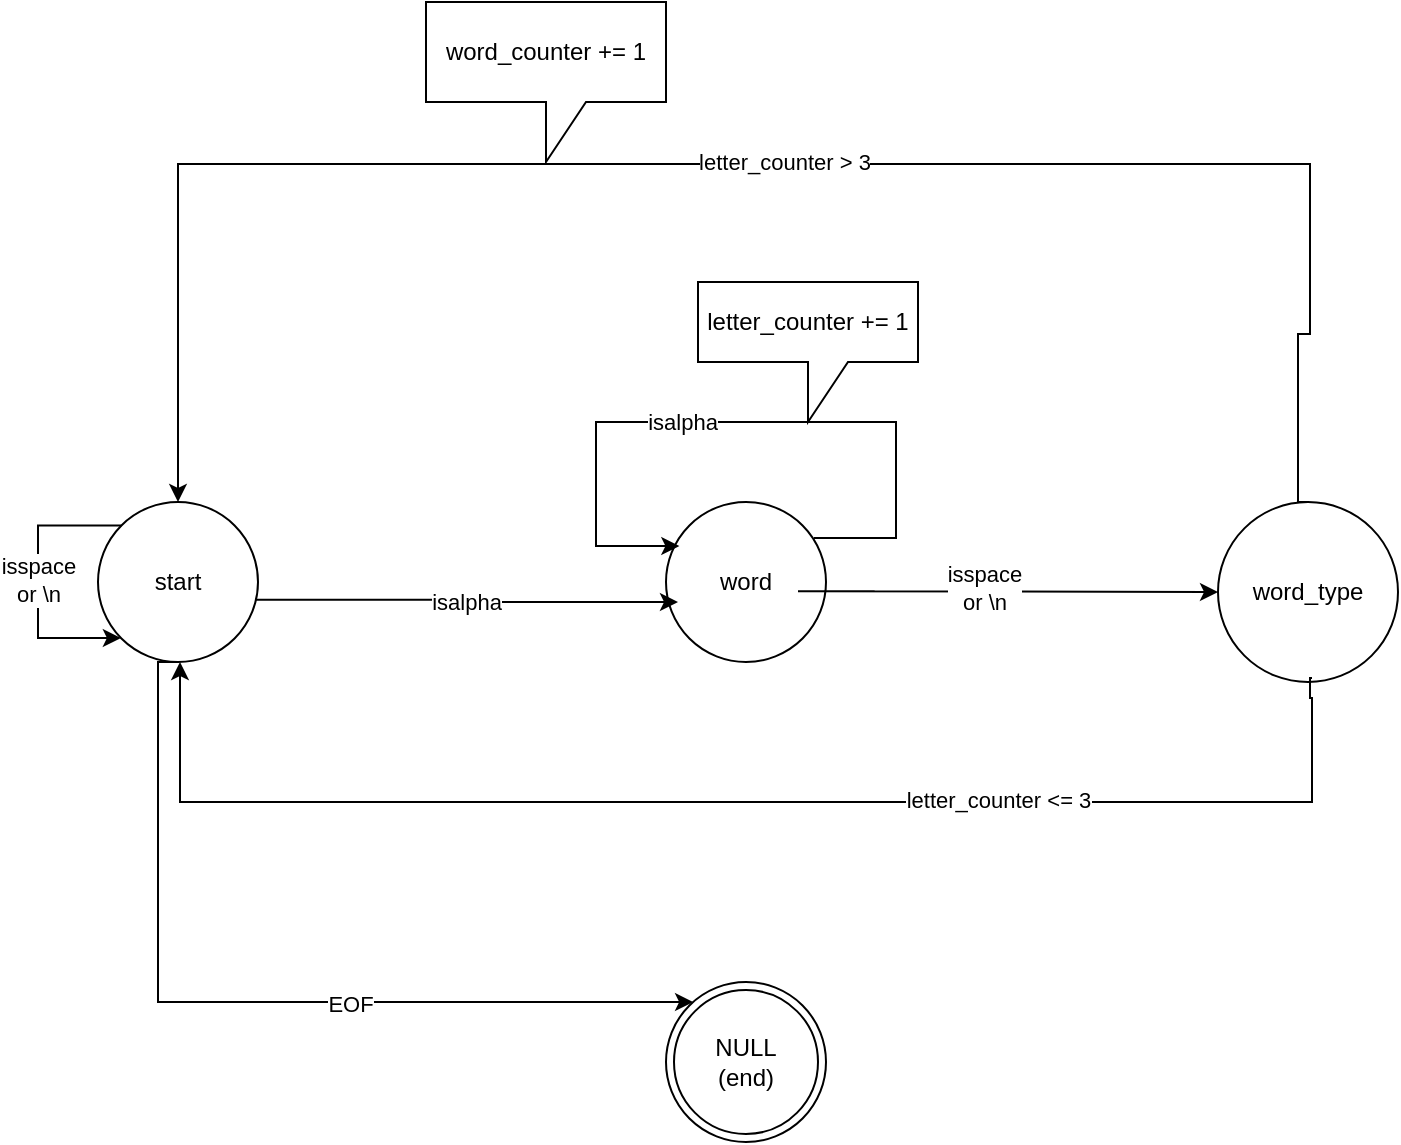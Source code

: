 <mxfile version="22.1.9" type="github">
  <diagram name="Страница — 1" id="MPSTq0b5Kvx3AftmKwGk">
    <mxGraphModel dx="1546" dy="624" grid="1" gridSize="10" guides="1" tooltips="1" connect="1" arrows="1" fold="1" page="1" pageScale="1" pageWidth="827" pageHeight="1169" math="0" shadow="0">
      <root>
        <mxCell id="0" />
        <mxCell id="1" parent="0" />
        <object label="start" scan="" id="pAtN9r_TMYRA0wt5PrXm-1">
          <mxCell style="ellipse;whiteSpace=wrap;html=1;aspect=fixed;" vertex="1" parent="1">
            <mxGeometry x="90" y="320" width="80" height="80" as="geometry" />
          </mxCell>
        </object>
        <mxCell id="pAtN9r_TMYRA0wt5PrXm-4" value="NULL&lt;br&gt;(end)" style="ellipse;shape=doubleEllipse;whiteSpace=wrap;html=1;aspect=fixed;" vertex="1" parent="1">
          <mxGeometry x="374" y="560" width="80" height="80" as="geometry" />
        </mxCell>
        <mxCell id="pAtN9r_TMYRA0wt5PrXm-7" value="" style="endArrow=classic;html=1;rounded=0;edgeStyle=orthogonalEdgeStyle;exitX=0.5;exitY=1;exitDx=0;exitDy=0;" edge="1" parent="1" source="pAtN9r_TMYRA0wt5PrXm-1" target="pAtN9r_TMYRA0wt5PrXm-4">
          <mxGeometry width="50" height="50" relative="1" as="geometry">
            <mxPoint x="-20" y="530" as="sourcePoint" />
            <mxPoint x="300" y="680" as="targetPoint" />
            <Array as="points">
              <mxPoint x="120" y="400" />
              <mxPoint x="120" y="570" />
            </Array>
          </mxGeometry>
        </mxCell>
        <mxCell id="pAtN9r_TMYRA0wt5PrXm-21" value="EOF" style="edgeLabel;html=1;align=center;verticalAlign=middle;resizable=0;points=[];" vertex="1" connectable="0" parent="pAtN9r_TMYRA0wt5PrXm-7">
          <mxGeometry x="0.232" y="-1" relative="1" as="geometry">
            <mxPoint as="offset" />
          </mxGeometry>
        </mxCell>
        <mxCell id="pAtN9r_TMYRA0wt5PrXm-9" value="word" style="ellipse;whiteSpace=wrap;html=1;aspect=fixed;" vertex="1" parent="1">
          <mxGeometry x="374" y="320" width="80" height="80" as="geometry" />
        </mxCell>
        <mxCell id="pAtN9r_TMYRA0wt5PrXm-10" value="" style="endArrow=classic;html=1;rounded=0;edgeStyle=orthogonalEdgeStyle;entryX=0.075;entryY=0.625;entryDx=0;entryDy=0;entryPerimeter=0;exitX=0.981;exitY=0.611;exitDx=0;exitDy=0;exitPerimeter=0;" edge="1" parent="1" source="pAtN9r_TMYRA0wt5PrXm-1" target="pAtN9r_TMYRA0wt5PrXm-9">
          <mxGeometry relative="1" as="geometry">
            <mxPoint x="180" y="370" as="sourcePoint" />
            <mxPoint x="310" y="440" as="targetPoint" />
          </mxGeometry>
        </mxCell>
        <mxCell id="pAtN9r_TMYRA0wt5PrXm-11" value="isalpha" style="edgeLabel;resizable=0;html=1;align=center;verticalAlign=middle;" connectable="0" vertex="1" parent="pAtN9r_TMYRA0wt5PrXm-10">
          <mxGeometry relative="1" as="geometry" />
        </mxCell>
        <mxCell id="pAtN9r_TMYRA0wt5PrXm-26" value="word_type" style="ellipse;whiteSpace=wrap;html=1;aspect=fixed;" vertex="1" parent="1">
          <mxGeometry x="650" y="320" width="90" height="90" as="geometry" />
        </mxCell>
        <mxCell id="pAtN9r_TMYRA0wt5PrXm-27" value="" style="endArrow=classic;html=1;rounded=0;edgeStyle=orthogonalEdgeStyle;exitX=0.979;exitY=0.633;exitDx=0;exitDy=0;exitPerimeter=0;" edge="1" parent="1">
          <mxGeometry relative="1" as="geometry">
            <mxPoint x="478.32" y="364.64" as="sourcePoint" />
            <mxPoint x="650" y="365" as="targetPoint" />
            <Array as="points">
              <mxPoint x="440" y="365" />
              <mxPoint x="676" y="365" />
            </Array>
          </mxGeometry>
        </mxCell>
        <mxCell id="pAtN9r_TMYRA0wt5PrXm-44" value="isspace&lt;br&gt;or \n" style="edgeLabel;html=1;align=center;verticalAlign=middle;resizable=0;points=[];" vertex="1" connectable="0" parent="pAtN9r_TMYRA0wt5PrXm-27">
          <mxGeometry x="0.06" y="2" relative="1" as="geometry">
            <mxPoint as="offset" />
          </mxGeometry>
        </mxCell>
        <mxCell id="pAtN9r_TMYRA0wt5PrXm-31" value="" style="endArrow=classic;html=1;rounded=0;edgeStyle=orthogonalEdgeStyle;entryX=0.096;entryY=0.275;entryDx=0;entryDy=0;entryPerimeter=0;" edge="1" parent="1">
          <mxGeometry relative="1" as="geometry">
            <mxPoint x="448" y="338" as="sourcePoint" />
            <mxPoint x="380.68" y="342" as="targetPoint" />
            <Array as="points">
              <mxPoint x="448" y="338" />
              <mxPoint x="489" y="338" />
              <mxPoint x="489" y="280" />
              <mxPoint x="339" y="280" />
              <mxPoint x="339" y="342" />
            </Array>
          </mxGeometry>
        </mxCell>
        <mxCell id="pAtN9r_TMYRA0wt5PrXm-33" value="isalpha" style="edgeLabel;html=1;align=center;verticalAlign=middle;resizable=0;points=[];" vertex="1" connectable="0" parent="pAtN9r_TMYRA0wt5PrXm-31">
          <mxGeometry x="0.069" y="-2" relative="1" as="geometry">
            <mxPoint x="-18" y="2" as="offset" />
          </mxGeometry>
        </mxCell>
        <mxCell id="pAtN9r_TMYRA0wt5PrXm-35" value="letter_counter += 1" style="shape=callout;whiteSpace=wrap;html=1;perimeter=calloutPerimeter;" vertex="1" parent="1">
          <mxGeometry x="390" y="210" width="110" height="70" as="geometry" />
        </mxCell>
        <mxCell id="pAtN9r_TMYRA0wt5PrXm-46" value="" style="endArrow=classic;html=1;rounded=0;edgeStyle=orthogonalEdgeStyle;entryX=0.5;entryY=0;entryDx=0;entryDy=0;" edge="1" parent="1" target="pAtN9r_TMYRA0wt5PrXm-1">
          <mxGeometry relative="1" as="geometry">
            <mxPoint x="694.71" y="320" as="sourcePoint" />
            <mxPoint x="130" y="150" as="targetPoint" />
            <Array as="points">
              <mxPoint x="690" y="320" />
              <mxPoint x="690" y="236" />
              <mxPoint x="696" y="236" />
              <mxPoint x="696" y="151" />
              <mxPoint x="130" y="151" />
            </Array>
          </mxGeometry>
        </mxCell>
        <mxCell id="pAtN9r_TMYRA0wt5PrXm-49" value="letter_counter &amp;gt; 3" style="edgeLabel;html=1;align=center;verticalAlign=middle;resizable=0;points=[];" vertex="1" connectable="0" parent="pAtN9r_TMYRA0wt5PrXm-46">
          <mxGeometry x="-0.032" y="-1" relative="1" as="geometry">
            <mxPoint as="offset" />
          </mxGeometry>
        </mxCell>
        <mxCell id="pAtN9r_TMYRA0wt5PrXm-50" value="" style="endArrow=classic;html=1;rounded=0;edgeStyle=orthogonalEdgeStyle;" edge="1" parent="1">
          <mxGeometry relative="1" as="geometry">
            <mxPoint x="697" y="408" as="sourcePoint" />
            <mxPoint x="131" y="400" as="targetPoint" />
            <Array as="points">
              <mxPoint x="696" y="418" />
              <mxPoint x="697" y="418" />
              <mxPoint x="697" y="470" />
              <mxPoint x="131" y="470" />
            </Array>
          </mxGeometry>
        </mxCell>
        <mxCell id="pAtN9r_TMYRA0wt5PrXm-51" value="letter_counter &amp;lt;= 3" style="edgeLabel;html=1;align=center;verticalAlign=middle;resizable=0;points=[];" vertex="1" connectable="0" parent="pAtN9r_TMYRA0wt5PrXm-50">
          <mxGeometry x="-0.032" y="-1" relative="1" as="geometry">
            <mxPoint x="118" as="offset" />
          </mxGeometry>
        </mxCell>
        <mxCell id="pAtN9r_TMYRA0wt5PrXm-52" value="word_counter += 1" style="shape=callout;whiteSpace=wrap;html=1;perimeter=calloutPerimeter;" vertex="1" parent="1">
          <mxGeometry x="254" y="70" width="120" height="80" as="geometry" />
        </mxCell>
        <mxCell id="pAtN9r_TMYRA0wt5PrXm-53" value="isspace &lt;br&gt;or \n" style="endArrow=classic;html=1;rounded=0;edgeStyle=orthogonalEdgeStyle;exitX=0;exitY=0;exitDx=0;exitDy=0;" edge="1" parent="1" source="pAtN9r_TMYRA0wt5PrXm-1" target="pAtN9r_TMYRA0wt5PrXm-1">
          <mxGeometry relative="1" as="geometry">
            <mxPoint x="30" y="330" as="sourcePoint" />
            <mxPoint x="60" y="400" as="targetPoint" />
            <Array as="points">
              <mxPoint x="60" y="332" />
              <mxPoint x="60" y="388" />
            </Array>
          </mxGeometry>
        </mxCell>
      </root>
    </mxGraphModel>
  </diagram>
</mxfile>

